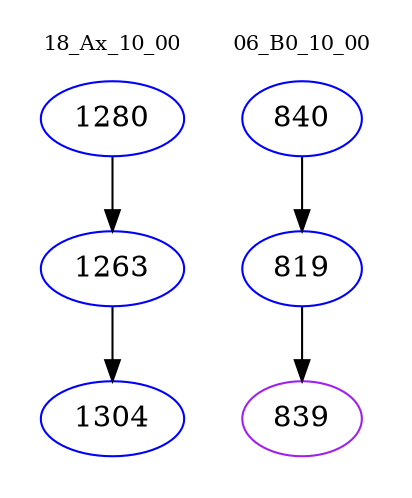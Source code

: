 digraph{
subgraph cluster_0 {
color = white
label = "18_Ax_10_00";
fontsize=10;
T0_1280 [label="1280", color="blue"]
T0_1280 -> T0_1263 [color="black"]
T0_1263 [label="1263", color="blue"]
T0_1263 -> T0_1304 [color="black"]
T0_1304 [label="1304", color="blue"]
}
subgraph cluster_1 {
color = white
label = "06_B0_10_00";
fontsize=10;
T1_840 [label="840", color="blue"]
T1_840 -> T1_819 [color="black"]
T1_819 [label="819", color="blue"]
T1_819 -> T1_839 [color="black"]
T1_839 [label="839", color="purple"]
}
}
